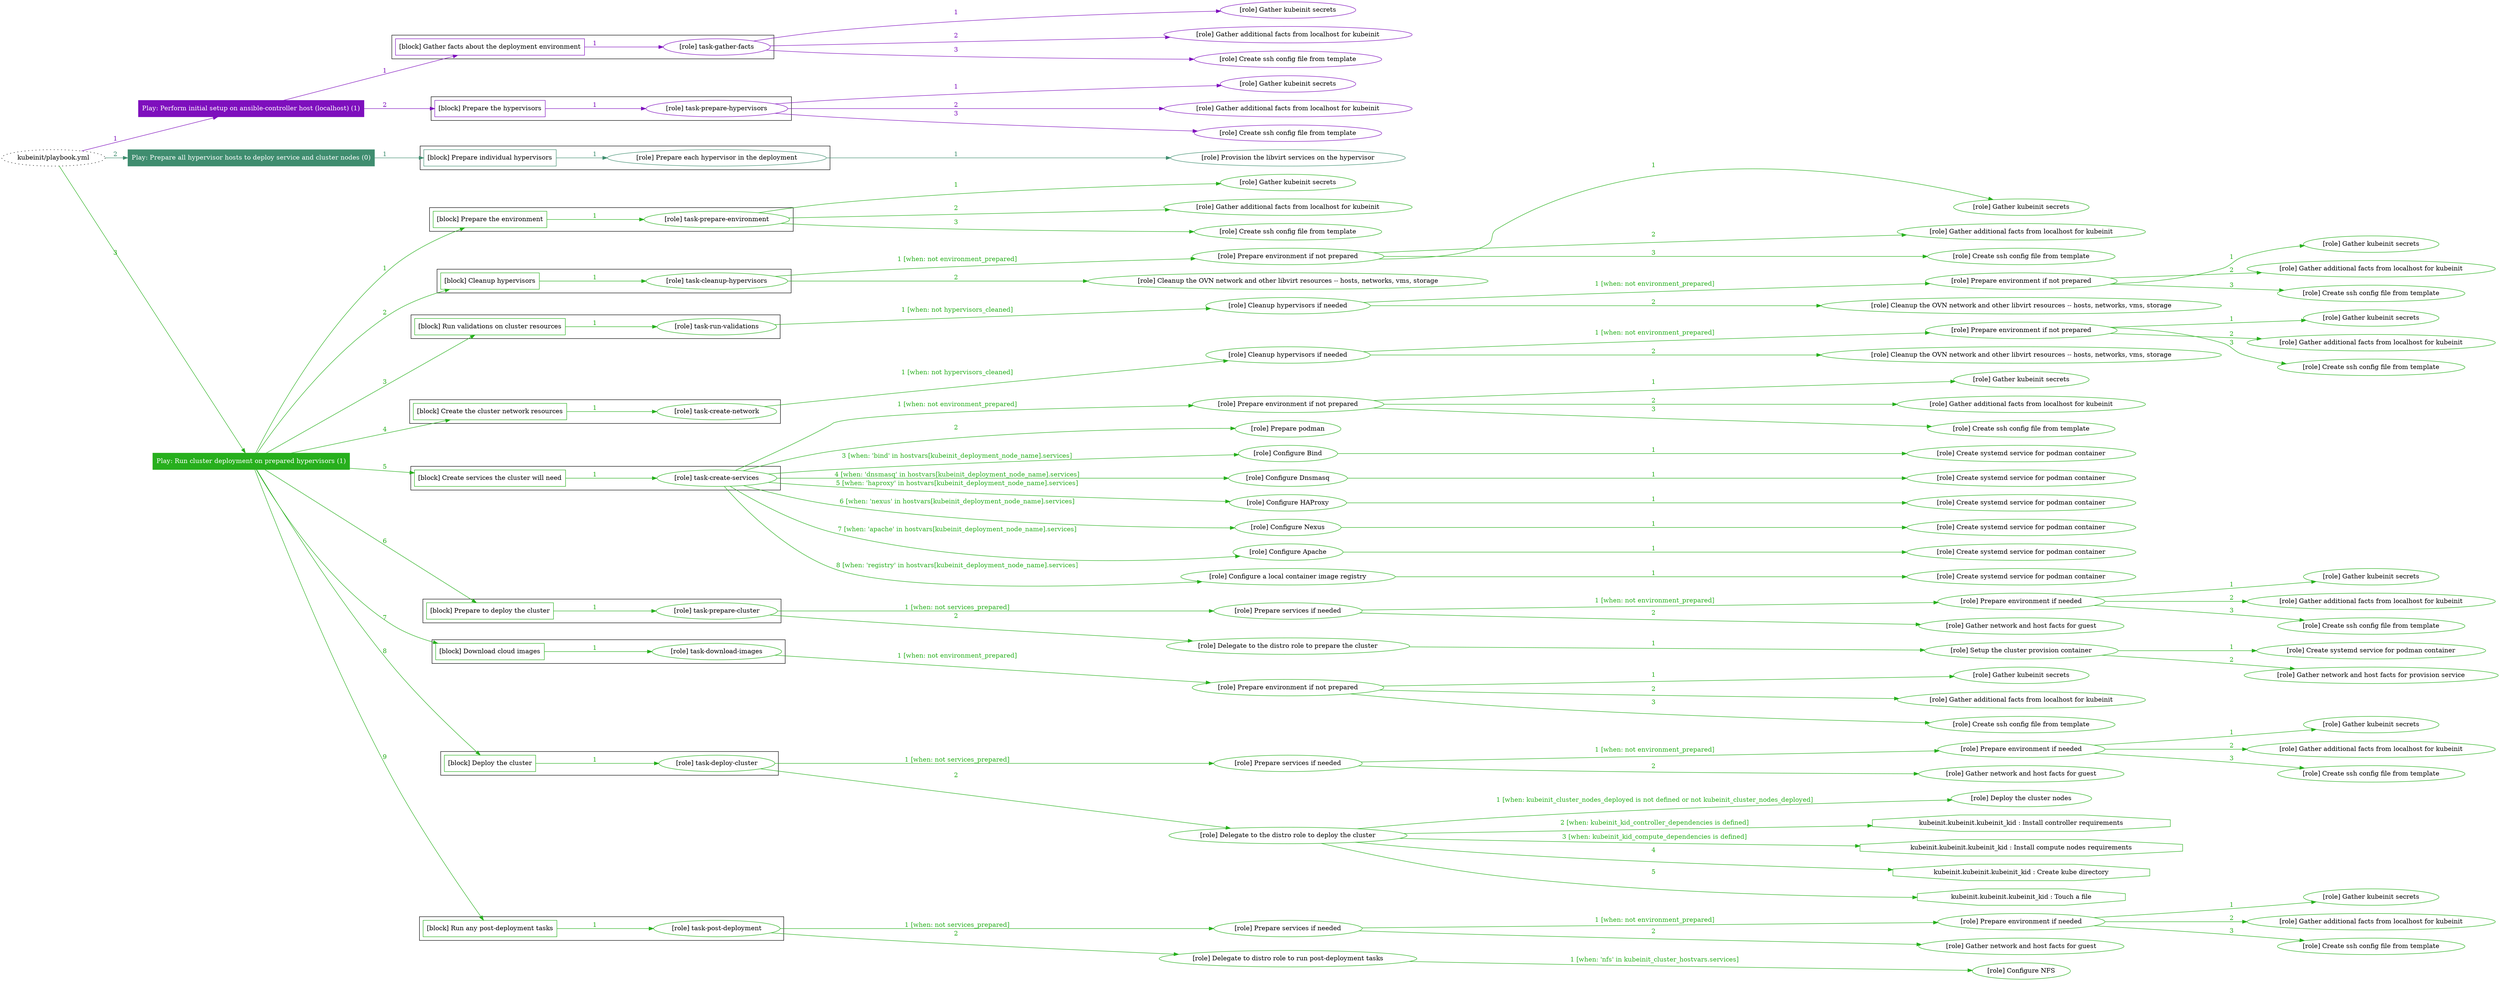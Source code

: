 digraph {
	graph [concentrate=true ordering=in rankdir=LR ratio=fill]
	edge [esep=5 sep=10]
	"kubeinit/playbook.yml" [URL="/home/runner/work/kubeinit/kubeinit/kubeinit/playbook.yml" id=playbook_a83dec7f style=dotted]
	play_23f585ef [label="Play: Perform initial setup on ansible-controller host (localhost) (1)" URL="/home/runner/work/kubeinit/kubeinit/kubeinit/playbook.yml" color="#7e0fbd" fontcolor="#ffffff" id=play_23f585ef shape=box style=filled tooltip=localhost]
	"kubeinit/playbook.yml" -> play_23f585ef [label="1 " color="#7e0fbd" fontcolor="#7e0fbd" id=edge_0910c76d labeltooltip="1 " tooltip="1 "]
	subgraph "Gather kubeinit secrets" {
		role_a2e7cc1c [label="[role] Gather kubeinit secrets" URL="/home/runner/.ansible/collections/ansible_collections/kubeinit/kubeinit/roles/kubeinit_prepare/tasks/gather_kubeinit_facts.yml" color="#7e0fbd" id=role_a2e7cc1c tooltip="Gather kubeinit secrets"]
	}
	subgraph "Gather additional facts from localhost for kubeinit" {
		role_b514acab [label="[role] Gather additional facts from localhost for kubeinit" URL="/home/runner/.ansible/collections/ansible_collections/kubeinit/kubeinit/roles/kubeinit_prepare/tasks/gather_kubeinit_facts.yml" color="#7e0fbd" id=role_b514acab tooltip="Gather additional facts from localhost for kubeinit"]
	}
	subgraph "Create ssh config file from template" {
		role_282f0ae9 [label="[role] Create ssh config file from template" URL="/home/runner/.ansible/collections/ansible_collections/kubeinit/kubeinit/roles/kubeinit_prepare/tasks/gather_kubeinit_facts.yml" color="#7e0fbd" id=role_282f0ae9 tooltip="Create ssh config file from template"]
	}
	subgraph "task-gather-facts" {
		role_e844d661 [label="[role] task-gather-facts" URL="/home/runner/work/kubeinit/kubeinit/kubeinit/playbook.yml" color="#7e0fbd" id=role_e844d661 tooltip="task-gather-facts"]
		role_e844d661 -> role_a2e7cc1c [label="1 " color="#7e0fbd" fontcolor="#7e0fbd" id=edge_990c5ed8 labeltooltip="1 " tooltip="1 "]
		role_e844d661 -> role_b514acab [label="2 " color="#7e0fbd" fontcolor="#7e0fbd" id=edge_48db8d83 labeltooltip="2 " tooltip="2 "]
		role_e844d661 -> role_282f0ae9 [label="3 " color="#7e0fbd" fontcolor="#7e0fbd" id=edge_b53f5c05 labeltooltip="3 " tooltip="3 "]
	}
	subgraph "Gather kubeinit secrets" {
		role_8835342c [label="[role] Gather kubeinit secrets" URL="/home/runner/.ansible/collections/ansible_collections/kubeinit/kubeinit/roles/kubeinit_prepare/tasks/gather_kubeinit_facts.yml" color="#7e0fbd" id=role_8835342c tooltip="Gather kubeinit secrets"]
	}
	subgraph "Gather additional facts from localhost for kubeinit" {
		role_2da06165 [label="[role] Gather additional facts from localhost for kubeinit" URL="/home/runner/.ansible/collections/ansible_collections/kubeinit/kubeinit/roles/kubeinit_prepare/tasks/gather_kubeinit_facts.yml" color="#7e0fbd" id=role_2da06165 tooltip="Gather additional facts from localhost for kubeinit"]
	}
	subgraph "Create ssh config file from template" {
		role_19675f5b [label="[role] Create ssh config file from template" URL="/home/runner/.ansible/collections/ansible_collections/kubeinit/kubeinit/roles/kubeinit_prepare/tasks/gather_kubeinit_facts.yml" color="#7e0fbd" id=role_19675f5b tooltip="Create ssh config file from template"]
	}
	subgraph "task-prepare-hypervisors" {
		role_583076e6 [label="[role] task-prepare-hypervisors" URL="/home/runner/work/kubeinit/kubeinit/kubeinit/playbook.yml" color="#7e0fbd" id=role_583076e6 tooltip="task-prepare-hypervisors"]
		role_583076e6 -> role_8835342c [label="1 " color="#7e0fbd" fontcolor="#7e0fbd" id=edge_23396f33 labeltooltip="1 " tooltip="1 "]
		role_583076e6 -> role_2da06165 [label="2 " color="#7e0fbd" fontcolor="#7e0fbd" id=edge_1889ac97 labeltooltip="2 " tooltip="2 "]
		role_583076e6 -> role_19675f5b [label="3 " color="#7e0fbd" fontcolor="#7e0fbd" id=edge_d7ff12e6 labeltooltip="3 " tooltip="3 "]
	}
	subgraph "Play: Perform initial setup on ansible-controller host (localhost) (1)" {
		play_23f585ef -> block_4835aa2c [label=1 color="#7e0fbd" fontcolor="#7e0fbd" id=edge_6f71059d labeltooltip=1 tooltip=1]
		subgraph cluster_block_4835aa2c {
			block_4835aa2c [label="[block] Gather facts about the deployment environment" URL="/home/runner/work/kubeinit/kubeinit/kubeinit/playbook.yml" color="#7e0fbd" id=block_4835aa2c labeltooltip="Gather facts about the deployment environment" shape=box tooltip="Gather facts about the deployment environment"]
			block_4835aa2c -> role_e844d661 [label="1 " color="#7e0fbd" fontcolor="#7e0fbd" id=edge_3cd8b4c7 labeltooltip="1 " tooltip="1 "]
		}
		play_23f585ef -> block_34e3fb77 [label=2 color="#7e0fbd" fontcolor="#7e0fbd" id=edge_a39ee6bd labeltooltip=2 tooltip=2]
		subgraph cluster_block_34e3fb77 {
			block_34e3fb77 [label="[block] Prepare the hypervisors" URL="/home/runner/work/kubeinit/kubeinit/kubeinit/playbook.yml" color="#7e0fbd" id=block_34e3fb77 labeltooltip="Prepare the hypervisors" shape=box tooltip="Prepare the hypervisors"]
			block_34e3fb77 -> role_583076e6 [label="1 " color="#7e0fbd" fontcolor="#7e0fbd" id=edge_48787416 labeltooltip="1 " tooltip="1 "]
		}
	}
	play_410f5ef6 [label="Play: Prepare all hypervisor hosts to deploy service and cluster nodes (0)" URL="/home/runner/work/kubeinit/kubeinit/kubeinit/playbook.yml" color="#3f8d6f" fontcolor="#ffffff" id=play_410f5ef6 shape=box style=filled tooltip="Play: Prepare all hypervisor hosts to deploy service and cluster nodes (0)"]
	"kubeinit/playbook.yml" -> play_410f5ef6 [label="2 " color="#3f8d6f" fontcolor="#3f8d6f" id=edge_65a76845 labeltooltip="2 " tooltip="2 "]
	subgraph "Provision the libvirt services on the hypervisor" {
		role_353d92d8 [label="[role] Provision the libvirt services on the hypervisor" URL="/home/runner/.ansible/collections/ansible_collections/kubeinit/kubeinit/roles/kubeinit_prepare/tasks/prepare_hypervisor.yml" color="#3f8d6f" id=role_353d92d8 tooltip="Provision the libvirt services on the hypervisor"]
	}
	subgraph "Prepare each hypervisor in the deployment" {
		role_b60aa603 [label="[role] Prepare each hypervisor in the deployment" URL="/home/runner/work/kubeinit/kubeinit/kubeinit/playbook.yml" color="#3f8d6f" id=role_b60aa603 tooltip="Prepare each hypervisor in the deployment"]
		role_b60aa603 -> role_353d92d8 [label="1 " color="#3f8d6f" fontcolor="#3f8d6f" id=edge_17df9148 labeltooltip="1 " tooltip="1 "]
	}
	subgraph "Play: Prepare all hypervisor hosts to deploy service and cluster nodes (0)" {
		play_410f5ef6 -> block_caacd5c1 [label=1 color="#3f8d6f" fontcolor="#3f8d6f" id=edge_11629ecb labeltooltip=1 tooltip=1]
		subgraph cluster_block_caacd5c1 {
			block_caacd5c1 [label="[block] Prepare individual hypervisors" URL="/home/runner/work/kubeinit/kubeinit/kubeinit/playbook.yml" color="#3f8d6f" id=block_caacd5c1 labeltooltip="Prepare individual hypervisors" shape=box tooltip="Prepare individual hypervisors"]
			block_caacd5c1 -> role_b60aa603 [label="1 " color="#3f8d6f" fontcolor="#3f8d6f" id=edge_1cf77d89 labeltooltip="1 " tooltip="1 "]
		}
	}
	play_921647f3 [label="Play: Run cluster deployment on prepared hypervisors (1)" URL="/home/runner/work/kubeinit/kubeinit/kubeinit/playbook.yml" color="#27af1d" fontcolor="#ffffff" id=play_921647f3 shape=box style=filled tooltip=localhost]
	"kubeinit/playbook.yml" -> play_921647f3 [label="3 " color="#27af1d" fontcolor="#27af1d" id=edge_54dc0e4c labeltooltip="3 " tooltip="3 "]
	subgraph "Gather kubeinit secrets" {
		role_8d596888 [label="[role] Gather kubeinit secrets" URL="/home/runner/.ansible/collections/ansible_collections/kubeinit/kubeinit/roles/kubeinit_prepare/tasks/gather_kubeinit_facts.yml" color="#27af1d" id=role_8d596888 tooltip="Gather kubeinit secrets"]
	}
	subgraph "Gather additional facts from localhost for kubeinit" {
		role_69947759 [label="[role] Gather additional facts from localhost for kubeinit" URL="/home/runner/.ansible/collections/ansible_collections/kubeinit/kubeinit/roles/kubeinit_prepare/tasks/gather_kubeinit_facts.yml" color="#27af1d" id=role_69947759 tooltip="Gather additional facts from localhost for kubeinit"]
	}
	subgraph "Create ssh config file from template" {
		role_f16fea8a [label="[role] Create ssh config file from template" URL="/home/runner/.ansible/collections/ansible_collections/kubeinit/kubeinit/roles/kubeinit_prepare/tasks/gather_kubeinit_facts.yml" color="#27af1d" id=role_f16fea8a tooltip="Create ssh config file from template"]
	}
	subgraph "task-prepare-environment" {
		role_eec26dab [label="[role] task-prepare-environment" URL="/home/runner/work/kubeinit/kubeinit/kubeinit/playbook.yml" color="#27af1d" id=role_eec26dab tooltip="task-prepare-environment"]
		role_eec26dab -> role_8d596888 [label="1 " color="#27af1d" fontcolor="#27af1d" id=edge_11c0ba89 labeltooltip="1 " tooltip="1 "]
		role_eec26dab -> role_69947759 [label="2 " color="#27af1d" fontcolor="#27af1d" id=edge_79143d1f labeltooltip="2 " tooltip="2 "]
		role_eec26dab -> role_f16fea8a [label="3 " color="#27af1d" fontcolor="#27af1d" id=edge_e7f4effa labeltooltip="3 " tooltip="3 "]
	}
	subgraph "Gather kubeinit secrets" {
		role_c11c33b6 [label="[role] Gather kubeinit secrets" URL="/home/runner/.ansible/collections/ansible_collections/kubeinit/kubeinit/roles/kubeinit_prepare/tasks/gather_kubeinit_facts.yml" color="#27af1d" id=role_c11c33b6 tooltip="Gather kubeinit secrets"]
	}
	subgraph "Gather additional facts from localhost for kubeinit" {
		role_35530e6a [label="[role] Gather additional facts from localhost for kubeinit" URL="/home/runner/.ansible/collections/ansible_collections/kubeinit/kubeinit/roles/kubeinit_prepare/tasks/gather_kubeinit_facts.yml" color="#27af1d" id=role_35530e6a tooltip="Gather additional facts from localhost for kubeinit"]
	}
	subgraph "Create ssh config file from template" {
		role_9d70abd0 [label="[role] Create ssh config file from template" URL="/home/runner/.ansible/collections/ansible_collections/kubeinit/kubeinit/roles/kubeinit_prepare/tasks/gather_kubeinit_facts.yml" color="#27af1d" id=role_9d70abd0 tooltip="Create ssh config file from template"]
	}
	subgraph "Prepare environment if not prepared" {
		role_5cee8c5b [label="[role] Prepare environment if not prepared" URL="/home/runner/.ansible/collections/ansible_collections/kubeinit/kubeinit/roles/kubeinit_prepare/tasks/cleanup_hypervisors.yml" color="#27af1d" id=role_5cee8c5b tooltip="Prepare environment if not prepared"]
		role_5cee8c5b -> role_c11c33b6 [label="1 " color="#27af1d" fontcolor="#27af1d" id=edge_f580ce0f labeltooltip="1 " tooltip="1 "]
		role_5cee8c5b -> role_35530e6a [label="2 " color="#27af1d" fontcolor="#27af1d" id=edge_f4e5c17a labeltooltip="2 " tooltip="2 "]
		role_5cee8c5b -> role_9d70abd0 [label="3 " color="#27af1d" fontcolor="#27af1d" id=edge_77e947e7 labeltooltip="3 " tooltip="3 "]
	}
	subgraph "Cleanup the OVN network and other libvirt resources -- hosts, networks, vms, storage" {
		role_371ff44b [label="[role] Cleanup the OVN network and other libvirt resources -- hosts, networks, vms, storage" URL="/home/runner/.ansible/collections/ansible_collections/kubeinit/kubeinit/roles/kubeinit_prepare/tasks/cleanup_hypervisors.yml" color="#27af1d" id=role_371ff44b tooltip="Cleanup the OVN network and other libvirt resources -- hosts, networks, vms, storage"]
	}
	subgraph "task-cleanup-hypervisors" {
		role_8ffed58b [label="[role] task-cleanup-hypervisors" URL="/home/runner/work/kubeinit/kubeinit/kubeinit/playbook.yml" color="#27af1d" id=role_8ffed58b tooltip="task-cleanup-hypervisors"]
		role_8ffed58b -> role_5cee8c5b [label="1 [when: not environment_prepared]" color="#27af1d" fontcolor="#27af1d" id=edge_baa6949f labeltooltip="1 [when: not environment_prepared]" tooltip="1 [when: not environment_prepared]"]
		role_8ffed58b -> role_371ff44b [label="2 " color="#27af1d" fontcolor="#27af1d" id=edge_6c938e57 labeltooltip="2 " tooltip="2 "]
	}
	subgraph "Gather kubeinit secrets" {
		role_8bda6998 [label="[role] Gather kubeinit secrets" URL="/home/runner/.ansible/collections/ansible_collections/kubeinit/kubeinit/roles/kubeinit_prepare/tasks/gather_kubeinit_facts.yml" color="#27af1d" id=role_8bda6998 tooltip="Gather kubeinit secrets"]
	}
	subgraph "Gather additional facts from localhost for kubeinit" {
		role_812aa24b [label="[role] Gather additional facts from localhost for kubeinit" URL="/home/runner/.ansible/collections/ansible_collections/kubeinit/kubeinit/roles/kubeinit_prepare/tasks/gather_kubeinit_facts.yml" color="#27af1d" id=role_812aa24b tooltip="Gather additional facts from localhost for kubeinit"]
	}
	subgraph "Create ssh config file from template" {
		role_dd6da475 [label="[role] Create ssh config file from template" URL="/home/runner/.ansible/collections/ansible_collections/kubeinit/kubeinit/roles/kubeinit_prepare/tasks/gather_kubeinit_facts.yml" color="#27af1d" id=role_dd6da475 tooltip="Create ssh config file from template"]
	}
	subgraph "Prepare environment if not prepared" {
		role_5870fbb6 [label="[role] Prepare environment if not prepared" URL="/home/runner/.ansible/collections/ansible_collections/kubeinit/kubeinit/roles/kubeinit_prepare/tasks/cleanup_hypervisors.yml" color="#27af1d" id=role_5870fbb6 tooltip="Prepare environment if not prepared"]
		role_5870fbb6 -> role_8bda6998 [label="1 " color="#27af1d" fontcolor="#27af1d" id=edge_1ec99f92 labeltooltip="1 " tooltip="1 "]
		role_5870fbb6 -> role_812aa24b [label="2 " color="#27af1d" fontcolor="#27af1d" id=edge_3c94bb26 labeltooltip="2 " tooltip="2 "]
		role_5870fbb6 -> role_dd6da475 [label="3 " color="#27af1d" fontcolor="#27af1d" id=edge_f4eaa31f labeltooltip="3 " tooltip="3 "]
	}
	subgraph "Cleanup the OVN network and other libvirt resources -- hosts, networks, vms, storage" {
		role_cf68c236 [label="[role] Cleanup the OVN network and other libvirt resources -- hosts, networks, vms, storage" URL="/home/runner/.ansible/collections/ansible_collections/kubeinit/kubeinit/roles/kubeinit_prepare/tasks/cleanup_hypervisors.yml" color="#27af1d" id=role_cf68c236 tooltip="Cleanup the OVN network and other libvirt resources -- hosts, networks, vms, storage"]
	}
	subgraph "Cleanup hypervisors if needed" {
		role_551b4a5d [label="[role] Cleanup hypervisors if needed" URL="/home/runner/.ansible/collections/ansible_collections/kubeinit/kubeinit/roles/kubeinit_validations/tasks/main.yml" color="#27af1d" id=role_551b4a5d tooltip="Cleanup hypervisors if needed"]
		role_551b4a5d -> role_5870fbb6 [label="1 [when: not environment_prepared]" color="#27af1d" fontcolor="#27af1d" id=edge_530407e3 labeltooltip="1 [when: not environment_prepared]" tooltip="1 [when: not environment_prepared]"]
		role_551b4a5d -> role_cf68c236 [label="2 " color="#27af1d" fontcolor="#27af1d" id=edge_c752a598 labeltooltip="2 " tooltip="2 "]
	}
	subgraph "task-run-validations" {
		role_fb5ce8f3 [label="[role] task-run-validations" URL="/home/runner/work/kubeinit/kubeinit/kubeinit/playbook.yml" color="#27af1d" id=role_fb5ce8f3 tooltip="task-run-validations"]
		role_fb5ce8f3 -> role_551b4a5d [label="1 [when: not hypervisors_cleaned]" color="#27af1d" fontcolor="#27af1d" id=edge_70447a5f labeltooltip="1 [when: not hypervisors_cleaned]" tooltip="1 [when: not hypervisors_cleaned]"]
	}
	subgraph "Gather kubeinit secrets" {
		role_04a6d1ef [label="[role] Gather kubeinit secrets" URL="/home/runner/.ansible/collections/ansible_collections/kubeinit/kubeinit/roles/kubeinit_prepare/tasks/gather_kubeinit_facts.yml" color="#27af1d" id=role_04a6d1ef tooltip="Gather kubeinit secrets"]
	}
	subgraph "Gather additional facts from localhost for kubeinit" {
		role_4c9330d1 [label="[role] Gather additional facts from localhost for kubeinit" URL="/home/runner/.ansible/collections/ansible_collections/kubeinit/kubeinit/roles/kubeinit_prepare/tasks/gather_kubeinit_facts.yml" color="#27af1d" id=role_4c9330d1 tooltip="Gather additional facts from localhost for kubeinit"]
	}
	subgraph "Create ssh config file from template" {
		role_73a2ea49 [label="[role] Create ssh config file from template" URL="/home/runner/.ansible/collections/ansible_collections/kubeinit/kubeinit/roles/kubeinit_prepare/tasks/gather_kubeinit_facts.yml" color="#27af1d" id=role_73a2ea49 tooltip="Create ssh config file from template"]
	}
	subgraph "Prepare environment if not prepared" {
		role_31846208 [label="[role] Prepare environment if not prepared" URL="/home/runner/.ansible/collections/ansible_collections/kubeinit/kubeinit/roles/kubeinit_prepare/tasks/cleanup_hypervisors.yml" color="#27af1d" id=role_31846208 tooltip="Prepare environment if not prepared"]
		role_31846208 -> role_04a6d1ef [label="1 " color="#27af1d" fontcolor="#27af1d" id=edge_39c6b39c labeltooltip="1 " tooltip="1 "]
		role_31846208 -> role_4c9330d1 [label="2 " color="#27af1d" fontcolor="#27af1d" id=edge_04fcde4e labeltooltip="2 " tooltip="2 "]
		role_31846208 -> role_73a2ea49 [label="3 " color="#27af1d" fontcolor="#27af1d" id=edge_2827a885 labeltooltip="3 " tooltip="3 "]
	}
	subgraph "Cleanup the OVN network and other libvirt resources -- hosts, networks, vms, storage" {
		role_ef79b57d [label="[role] Cleanup the OVN network and other libvirt resources -- hosts, networks, vms, storage" URL="/home/runner/.ansible/collections/ansible_collections/kubeinit/kubeinit/roles/kubeinit_prepare/tasks/cleanup_hypervisors.yml" color="#27af1d" id=role_ef79b57d tooltip="Cleanup the OVN network and other libvirt resources -- hosts, networks, vms, storage"]
	}
	subgraph "Cleanup hypervisors if needed" {
		role_55f492e6 [label="[role] Cleanup hypervisors if needed" URL="/home/runner/.ansible/collections/ansible_collections/kubeinit/kubeinit/roles/kubeinit_libvirt/tasks/create_network.yml" color="#27af1d" id=role_55f492e6 tooltip="Cleanup hypervisors if needed"]
		role_55f492e6 -> role_31846208 [label="1 [when: not environment_prepared]" color="#27af1d" fontcolor="#27af1d" id=edge_6ce2719b labeltooltip="1 [when: not environment_prepared]" tooltip="1 [when: not environment_prepared]"]
		role_55f492e6 -> role_ef79b57d [label="2 " color="#27af1d" fontcolor="#27af1d" id=edge_74ada5a9 labeltooltip="2 " tooltip="2 "]
	}
	subgraph "task-create-network" {
		role_fcb9414d [label="[role] task-create-network" URL="/home/runner/work/kubeinit/kubeinit/kubeinit/playbook.yml" color="#27af1d" id=role_fcb9414d tooltip="task-create-network"]
		role_fcb9414d -> role_55f492e6 [label="1 [when: not hypervisors_cleaned]" color="#27af1d" fontcolor="#27af1d" id=edge_128e8ac7 labeltooltip="1 [when: not hypervisors_cleaned]" tooltip="1 [when: not hypervisors_cleaned]"]
	}
	subgraph "Gather kubeinit secrets" {
		role_3ecdfeee [label="[role] Gather kubeinit secrets" URL="/home/runner/.ansible/collections/ansible_collections/kubeinit/kubeinit/roles/kubeinit_prepare/tasks/gather_kubeinit_facts.yml" color="#27af1d" id=role_3ecdfeee tooltip="Gather kubeinit secrets"]
	}
	subgraph "Gather additional facts from localhost for kubeinit" {
		role_5f4547ab [label="[role] Gather additional facts from localhost for kubeinit" URL="/home/runner/.ansible/collections/ansible_collections/kubeinit/kubeinit/roles/kubeinit_prepare/tasks/gather_kubeinit_facts.yml" color="#27af1d" id=role_5f4547ab tooltip="Gather additional facts from localhost for kubeinit"]
	}
	subgraph "Create ssh config file from template" {
		role_0bf98d6e [label="[role] Create ssh config file from template" URL="/home/runner/.ansible/collections/ansible_collections/kubeinit/kubeinit/roles/kubeinit_prepare/tasks/gather_kubeinit_facts.yml" color="#27af1d" id=role_0bf98d6e tooltip="Create ssh config file from template"]
	}
	subgraph "Prepare environment if not prepared" {
		role_b03c611a [label="[role] Prepare environment if not prepared" URL="/home/runner/.ansible/collections/ansible_collections/kubeinit/kubeinit/roles/kubeinit_services/tasks/main.yml" color="#27af1d" id=role_b03c611a tooltip="Prepare environment if not prepared"]
		role_b03c611a -> role_3ecdfeee [label="1 " color="#27af1d" fontcolor="#27af1d" id=edge_5e5d833f labeltooltip="1 " tooltip="1 "]
		role_b03c611a -> role_5f4547ab [label="2 " color="#27af1d" fontcolor="#27af1d" id=edge_5def113f labeltooltip="2 " tooltip="2 "]
		role_b03c611a -> role_0bf98d6e [label="3 " color="#27af1d" fontcolor="#27af1d" id=edge_c45a4675 labeltooltip="3 " tooltip="3 "]
	}
	subgraph "Prepare podman" {
		role_fd8f72ca [label="[role] Prepare podman" URL="/home/runner/.ansible/collections/ansible_collections/kubeinit/kubeinit/roles/kubeinit_services/tasks/00_create_service_pod.yml" color="#27af1d" id=role_fd8f72ca tooltip="Prepare podman"]
	}
	subgraph "Create systemd service for podman container" {
		role_715df7a5 [label="[role] Create systemd service for podman container" URL="/home/runner/.ansible/collections/ansible_collections/kubeinit/kubeinit/roles/kubeinit_bind/tasks/main.yml" color="#27af1d" id=role_715df7a5 tooltip="Create systemd service for podman container"]
	}
	subgraph "Configure Bind" {
		role_c5592a6a [label="[role] Configure Bind" URL="/home/runner/.ansible/collections/ansible_collections/kubeinit/kubeinit/roles/kubeinit_services/tasks/start_services_containers.yml" color="#27af1d" id=role_c5592a6a tooltip="Configure Bind"]
		role_c5592a6a -> role_715df7a5 [label="1 " color="#27af1d" fontcolor="#27af1d" id=edge_f0df232e labeltooltip="1 " tooltip="1 "]
	}
	subgraph "Create systemd service for podman container" {
		role_35942f49 [label="[role] Create systemd service for podman container" URL="/home/runner/.ansible/collections/ansible_collections/kubeinit/kubeinit/roles/kubeinit_dnsmasq/tasks/main.yml" color="#27af1d" id=role_35942f49 tooltip="Create systemd service for podman container"]
	}
	subgraph "Configure Dnsmasq" {
		role_d79bba3e [label="[role] Configure Dnsmasq" URL="/home/runner/.ansible/collections/ansible_collections/kubeinit/kubeinit/roles/kubeinit_services/tasks/start_services_containers.yml" color="#27af1d" id=role_d79bba3e tooltip="Configure Dnsmasq"]
		role_d79bba3e -> role_35942f49 [label="1 " color="#27af1d" fontcolor="#27af1d" id=edge_03c150a6 labeltooltip="1 " tooltip="1 "]
	}
	subgraph "Create systemd service for podman container" {
		role_4a4c68e2 [label="[role] Create systemd service for podman container" URL="/home/runner/.ansible/collections/ansible_collections/kubeinit/kubeinit/roles/kubeinit_haproxy/tasks/main.yml" color="#27af1d" id=role_4a4c68e2 tooltip="Create systemd service for podman container"]
	}
	subgraph "Configure HAProxy" {
		role_a4cd9231 [label="[role] Configure HAProxy" URL="/home/runner/.ansible/collections/ansible_collections/kubeinit/kubeinit/roles/kubeinit_services/tasks/start_services_containers.yml" color="#27af1d" id=role_a4cd9231 tooltip="Configure HAProxy"]
		role_a4cd9231 -> role_4a4c68e2 [label="1 " color="#27af1d" fontcolor="#27af1d" id=edge_b9df8b9d labeltooltip="1 " tooltip="1 "]
	}
	subgraph "Create systemd service for podman container" {
		role_01ef772e [label="[role] Create systemd service for podman container" URL="/home/runner/.ansible/collections/ansible_collections/kubeinit/kubeinit/roles/kubeinit_nexus/tasks/main.yml" color="#27af1d" id=role_01ef772e tooltip="Create systemd service for podman container"]
	}
	subgraph "Configure Nexus" {
		role_4e7c6ff2 [label="[role] Configure Nexus" URL="/home/runner/.ansible/collections/ansible_collections/kubeinit/kubeinit/roles/kubeinit_services/tasks/start_services_containers.yml" color="#27af1d" id=role_4e7c6ff2 tooltip="Configure Nexus"]
		role_4e7c6ff2 -> role_01ef772e [label="1 " color="#27af1d" fontcolor="#27af1d" id=edge_90838d3d labeltooltip="1 " tooltip="1 "]
	}
	subgraph "Create systemd service for podman container" {
		role_fb53db04 [label="[role] Create systemd service for podman container" URL="/home/runner/.ansible/collections/ansible_collections/kubeinit/kubeinit/roles/kubeinit_apache/tasks/main.yml" color="#27af1d" id=role_fb53db04 tooltip="Create systemd service for podman container"]
	}
	subgraph "Configure Apache" {
		role_113acf04 [label="[role] Configure Apache" URL="/home/runner/.ansible/collections/ansible_collections/kubeinit/kubeinit/roles/kubeinit_services/tasks/start_services_containers.yml" color="#27af1d" id=role_113acf04 tooltip="Configure Apache"]
		role_113acf04 -> role_fb53db04 [label="1 " color="#27af1d" fontcolor="#27af1d" id=edge_1c5461cf labeltooltip="1 " tooltip="1 "]
	}
	subgraph "Create systemd service for podman container" {
		role_95e2d28a [label="[role] Create systemd service for podman container" URL="/home/runner/.ansible/collections/ansible_collections/kubeinit/kubeinit/roles/kubeinit_registry/tasks/main.yml" color="#27af1d" id=role_95e2d28a tooltip="Create systemd service for podman container"]
	}
	subgraph "Configure a local container image registry" {
		role_b7c9fc3f [label="[role] Configure a local container image registry" URL="/home/runner/.ansible/collections/ansible_collections/kubeinit/kubeinit/roles/kubeinit_services/tasks/start_services_containers.yml" color="#27af1d" id=role_b7c9fc3f tooltip="Configure a local container image registry"]
		role_b7c9fc3f -> role_95e2d28a [label="1 " color="#27af1d" fontcolor="#27af1d" id=edge_55aaf931 labeltooltip="1 " tooltip="1 "]
	}
	subgraph "task-create-services" {
		role_199a00d9 [label="[role] task-create-services" URL="/home/runner/work/kubeinit/kubeinit/kubeinit/playbook.yml" color="#27af1d" id=role_199a00d9 tooltip="task-create-services"]
		role_199a00d9 -> role_b03c611a [label="1 [when: not environment_prepared]" color="#27af1d" fontcolor="#27af1d" id=edge_6daed9be labeltooltip="1 [when: not environment_prepared]" tooltip="1 [when: not environment_prepared]"]
		role_199a00d9 -> role_fd8f72ca [label="2 " color="#27af1d" fontcolor="#27af1d" id=edge_fd35e229 labeltooltip="2 " tooltip="2 "]
		role_199a00d9 -> role_c5592a6a [label="3 [when: 'bind' in hostvars[kubeinit_deployment_node_name].services]" color="#27af1d" fontcolor="#27af1d" id=edge_5d2f93e0 labeltooltip="3 [when: 'bind' in hostvars[kubeinit_deployment_node_name].services]" tooltip="3 [when: 'bind' in hostvars[kubeinit_deployment_node_name].services]"]
		role_199a00d9 -> role_d79bba3e [label="4 [when: 'dnsmasq' in hostvars[kubeinit_deployment_node_name].services]" color="#27af1d" fontcolor="#27af1d" id=edge_a9df6bd3 labeltooltip="4 [when: 'dnsmasq' in hostvars[kubeinit_deployment_node_name].services]" tooltip="4 [when: 'dnsmasq' in hostvars[kubeinit_deployment_node_name].services]"]
		role_199a00d9 -> role_a4cd9231 [label="5 [when: 'haproxy' in hostvars[kubeinit_deployment_node_name].services]" color="#27af1d" fontcolor="#27af1d" id=edge_c2192dfd labeltooltip="5 [when: 'haproxy' in hostvars[kubeinit_deployment_node_name].services]" tooltip="5 [when: 'haproxy' in hostvars[kubeinit_deployment_node_name].services]"]
		role_199a00d9 -> role_4e7c6ff2 [label="6 [when: 'nexus' in hostvars[kubeinit_deployment_node_name].services]" color="#27af1d" fontcolor="#27af1d" id=edge_cb6f4306 labeltooltip="6 [when: 'nexus' in hostvars[kubeinit_deployment_node_name].services]" tooltip="6 [when: 'nexus' in hostvars[kubeinit_deployment_node_name].services]"]
		role_199a00d9 -> role_113acf04 [label="7 [when: 'apache' in hostvars[kubeinit_deployment_node_name].services]" color="#27af1d" fontcolor="#27af1d" id=edge_5278b996 labeltooltip="7 [when: 'apache' in hostvars[kubeinit_deployment_node_name].services]" tooltip="7 [when: 'apache' in hostvars[kubeinit_deployment_node_name].services]"]
		role_199a00d9 -> role_b7c9fc3f [label="8 [when: 'registry' in hostvars[kubeinit_deployment_node_name].services]" color="#27af1d" fontcolor="#27af1d" id=edge_3b1f818c labeltooltip="8 [when: 'registry' in hostvars[kubeinit_deployment_node_name].services]" tooltip="8 [when: 'registry' in hostvars[kubeinit_deployment_node_name].services]"]
	}
	subgraph "Gather kubeinit secrets" {
		role_99a76e84 [label="[role] Gather kubeinit secrets" URL="/home/runner/.ansible/collections/ansible_collections/kubeinit/kubeinit/roles/kubeinit_prepare/tasks/gather_kubeinit_facts.yml" color="#27af1d" id=role_99a76e84 tooltip="Gather kubeinit secrets"]
	}
	subgraph "Gather additional facts from localhost for kubeinit" {
		role_4c2340ea [label="[role] Gather additional facts from localhost for kubeinit" URL="/home/runner/.ansible/collections/ansible_collections/kubeinit/kubeinit/roles/kubeinit_prepare/tasks/gather_kubeinit_facts.yml" color="#27af1d" id=role_4c2340ea tooltip="Gather additional facts from localhost for kubeinit"]
	}
	subgraph "Create ssh config file from template" {
		role_13c4927b [label="[role] Create ssh config file from template" URL="/home/runner/.ansible/collections/ansible_collections/kubeinit/kubeinit/roles/kubeinit_prepare/tasks/gather_kubeinit_facts.yml" color="#27af1d" id=role_13c4927b tooltip="Create ssh config file from template"]
	}
	subgraph "Prepare environment if needed" {
		role_18e69a5e [label="[role] Prepare environment if needed" URL="/home/runner/.ansible/collections/ansible_collections/kubeinit/kubeinit/roles/kubeinit_services/tasks/prepare_services.yml" color="#27af1d" id=role_18e69a5e tooltip="Prepare environment if needed"]
		role_18e69a5e -> role_99a76e84 [label="1 " color="#27af1d" fontcolor="#27af1d" id=edge_45a5891b labeltooltip="1 " tooltip="1 "]
		role_18e69a5e -> role_4c2340ea [label="2 " color="#27af1d" fontcolor="#27af1d" id=edge_9f6d5581 labeltooltip="2 " tooltip="2 "]
		role_18e69a5e -> role_13c4927b [label="3 " color="#27af1d" fontcolor="#27af1d" id=edge_504f9311 labeltooltip="3 " tooltip="3 "]
	}
	subgraph "Gather network and host facts for guest" {
		role_e246345f [label="[role] Gather network and host facts for guest" URL="/home/runner/.ansible/collections/ansible_collections/kubeinit/kubeinit/roles/kubeinit_services/tasks/prepare_services.yml" color="#27af1d" id=role_e246345f tooltip="Gather network and host facts for guest"]
	}
	subgraph "Prepare services if needed" {
		role_050efdfd [label="[role] Prepare services if needed" URL="/home/runner/.ansible/collections/ansible_collections/kubeinit/kubeinit/roles/kubeinit_prepare/tasks/prepare_cluster.yml" color="#27af1d" id=role_050efdfd tooltip="Prepare services if needed"]
		role_050efdfd -> role_18e69a5e [label="1 [when: not environment_prepared]" color="#27af1d" fontcolor="#27af1d" id=edge_eb98d349 labeltooltip="1 [when: not environment_prepared]" tooltip="1 [when: not environment_prepared]"]
		role_050efdfd -> role_e246345f [label="2 " color="#27af1d" fontcolor="#27af1d" id=edge_7818630a labeltooltip="2 " tooltip="2 "]
	}
	subgraph "Create systemd service for podman container" {
		role_1cdca380 [label="[role] Create systemd service for podman container" URL="/home/runner/.ansible/collections/ansible_collections/kubeinit/kubeinit/roles/kubeinit_services/tasks/create_provision_container.yml" color="#27af1d" id=role_1cdca380 tooltip="Create systemd service for podman container"]
	}
	subgraph "Gather network and host facts for provision service" {
		role_701285db [label="[role] Gather network and host facts for provision service" URL="/home/runner/.ansible/collections/ansible_collections/kubeinit/kubeinit/roles/kubeinit_services/tasks/create_provision_container.yml" color="#27af1d" id=role_701285db tooltip="Gather network and host facts for provision service"]
	}
	subgraph "Setup the cluster provision container" {
		role_73822309 [label="[role] Setup the cluster provision container" URL="/home/runner/.ansible/collections/ansible_collections/kubeinit/kubeinit/roles/kubeinit_kid/tasks/prepare_cluster.yml" color="#27af1d" id=role_73822309 tooltip="Setup the cluster provision container"]
		role_73822309 -> role_1cdca380 [label="1 " color="#27af1d" fontcolor="#27af1d" id=edge_3ceaa7b1 labeltooltip="1 " tooltip="1 "]
		role_73822309 -> role_701285db [label="2 " color="#27af1d" fontcolor="#27af1d" id=edge_3089b974 labeltooltip="2 " tooltip="2 "]
	}
	subgraph "Delegate to the distro role to prepare the cluster" {
		role_2db4c92c [label="[role] Delegate to the distro role to prepare the cluster" URL="/home/runner/.ansible/collections/ansible_collections/kubeinit/kubeinit/roles/kubeinit_prepare/tasks/prepare_cluster.yml" color="#27af1d" id=role_2db4c92c tooltip="Delegate to the distro role to prepare the cluster"]
		role_2db4c92c -> role_73822309 [label="1 " color="#27af1d" fontcolor="#27af1d" id=edge_fdec5994 labeltooltip="1 " tooltip="1 "]
	}
	subgraph "task-prepare-cluster" {
		role_c790960d [label="[role] task-prepare-cluster" URL="/home/runner/work/kubeinit/kubeinit/kubeinit/playbook.yml" color="#27af1d" id=role_c790960d tooltip="task-prepare-cluster"]
		role_c790960d -> role_050efdfd [label="1 [when: not services_prepared]" color="#27af1d" fontcolor="#27af1d" id=edge_29dd54a0 labeltooltip="1 [when: not services_prepared]" tooltip="1 [when: not services_prepared]"]
		role_c790960d -> role_2db4c92c [label="2 " color="#27af1d" fontcolor="#27af1d" id=edge_5e73c883 labeltooltip="2 " tooltip="2 "]
	}
	subgraph "Gather kubeinit secrets" {
		role_b3e9609d [label="[role] Gather kubeinit secrets" URL="/home/runner/.ansible/collections/ansible_collections/kubeinit/kubeinit/roles/kubeinit_prepare/tasks/gather_kubeinit_facts.yml" color="#27af1d" id=role_b3e9609d tooltip="Gather kubeinit secrets"]
	}
	subgraph "Gather additional facts from localhost for kubeinit" {
		role_34d6ef5c [label="[role] Gather additional facts from localhost for kubeinit" URL="/home/runner/.ansible/collections/ansible_collections/kubeinit/kubeinit/roles/kubeinit_prepare/tasks/gather_kubeinit_facts.yml" color="#27af1d" id=role_34d6ef5c tooltip="Gather additional facts from localhost for kubeinit"]
	}
	subgraph "Create ssh config file from template" {
		role_5e0eb551 [label="[role] Create ssh config file from template" URL="/home/runner/.ansible/collections/ansible_collections/kubeinit/kubeinit/roles/kubeinit_prepare/tasks/gather_kubeinit_facts.yml" color="#27af1d" id=role_5e0eb551 tooltip="Create ssh config file from template"]
	}
	subgraph "Prepare environment if not prepared" {
		role_8cdf5809 [label="[role] Prepare environment if not prepared" URL="/home/runner/.ansible/collections/ansible_collections/kubeinit/kubeinit/roles/kubeinit_libvirt/tasks/download_cloud_images.yml" color="#27af1d" id=role_8cdf5809 tooltip="Prepare environment if not prepared"]
		role_8cdf5809 -> role_b3e9609d [label="1 " color="#27af1d" fontcolor="#27af1d" id=edge_f9bf30f1 labeltooltip="1 " tooltip="1 "]
		role_8cdf5809 -> role_34d6ef5c [label="2 " color="#27af1d" fontcolor="#27af1d" id=edge_983a0673 labeltooltip="2 " tooltip="2 "]
		role_8cdf5809 -> role_5e0eb551 [label="3 " color="#27af1d" fontcolor="#27af1d" id=edge_64a802f3 labeltooltip="3 " tooltip="3 "]
	}
	subgraph "task-download-images" {
		role_0e99408a [label="[role] task-download-images" URL="/home/runner/work/kubeinit/kubeinit/kubeinit/playbook.yml" color="#27af1d" id=role_0e99408a tooltip="task-download-images"]
		role_0e99408a -> role_8cdf5809 [label="1 [when: not environment_prepared]" color="#27af1d" fontcolor="#27af1d" id=edge_840f5810 labeltooltip="1 [when: not environment_prepared]" tooltip="1 [when: not environment_prepared]"]
	}
	subgraph "Gather kubeinit secrets" {
		role_3ba911e9 [label="[role] Gather kubeinit secrets" URL="/home/runner/.ansible/collections/ansible_collections/kubeinit/kubeinit/roles/kubeinit_prepare/tasks/gather_kubeinit_facts.yml" color="#27af1d" id=role_3ba911e9 tooltip="Gather kubeinit secrets"]
	}
	subgraph "Gather additional facts from localhost for kubeinit" {
		role_4927b1ed [label="[role] Gather additional facts from localhost for kubeinit" URL="/home/runner/.ansible/collections/ansible_collections/kubeinit/kubeinit/roles/kubeinit_prepare/tasks/gather_kubeinit_facts.yml" color="#27af1d" id=role_4927b1ed tooltip="Gather additional facts from localhost for kubeinit"]
	}
	subgraph "Create ssh config file from template" {
		role_47c2e2d3 [label="[role] Create ssh config file from template" URL="/home/runner/.ansible/collections/ansible_collections/kubeinit/kubeinit/roles/kubeinit_prepare/tasks/gather_kubeinit_facts.yml" color="#27af1d" id=role_47c2e2d3 tooltip="Create ssh config file from template"]
	}
	subgraph "Prepare environment if needed" {
		role_8859ffeb [label="[role] Prepare environment if needed" URL="/home/runner/.ansible/collections/ansible_collections/kubeinit/kubeinit/roles/kubeinit_services/tasks/prepare_services.yml" color="#27af1d" id=role_8859ffeb tooltip="Prepare environment if needed"]
		role_8859ffeb -> role_3ba911e9 [label="1 " color="#27af1d" fontcolor="#27af1d" id=edge_9aa14c7b labeltooltip="1 " tooltip="1 "]
		role_8859ffeb -> role_4927b1ed [label="2 " color="#27af1d" fontcolor="#27af1d" id=edge_5484e110 labeltooltip="2 " tooltip="2 "]
		role_8859ffeb -> role_47c2e2d3 [label="3 " color="#27af1d" fontcolor="#27af1d" id=edge_9757430c labeltooltip="3 " tooltip="3 "]
	}
	subgraph "Gather network and host facts for guest" {
		role_8fd7478e [label="[role] Gather network and host facts for guest" URL="/home/runner/.ansible/collections/ansible_collections/kubeinit/kubeinit/roles/kubeinit_services/tasks/prepare_services.yml" color="#27af1d" id=role_8fd7478e tooltip="Gather network and host facts for guest"]
	}
	subgraph "Prepare services if needed" {
		role_4e2e431e [label="[role] Prepare services if needed" URL="/home/runner/.ansible/collections/ansible_collections/kubeinit/kubeinit/roles/kubeinit_prepare/tasks/deploy_cluster.yml" color="#27af1d" id=role_4e2e431e tooltip="Prepare services if needed"]
		role_4e2e431e -> role_8859ffeb [label="1 [when: not environment_prepared]" color="#27af1d" fontcolor="#27af1d" id=edge_b609a37f labeltooltip="1 [when: not environment_prepared]" tooltip="1 [when: not environment_prepared]"]
		role_4e2e431e -> role_8fd7478e [label="2 " color="#27af1d" fontcolor="#27af1d" id=edge_59dec75c labeltooltip="2 " tooltip="2 "]
	}
	subgraph "Deploy the cluster nodes" {
		role_51db3bfa [label="[role] Deploy the cluster nodes" URL="/home/runner/.ansible/collections/ansible_collections/kubeinit/kubeinit/roles/kubeinit_kid/tasks/main.yml" color="#27af1d" id=role_51db3bfa tooltip="Deploy the cluster nodes"]
	}
	subgraph "Delegate to the distro role to deploy the cluster" {
		role_e7e3212a [label="[role] Delegate to the distro role to deploy the cluster" URL="/home/runner/.ansible/collections/ansible_collections/kubeinit/kubeinit/roles/kubeinit_prepare/tasks/deploy_cluster.yml" color="#27af1d" id=role_e7e3212a tooltip="Delegate to the distro role to deploy the cluster"]
		role_e7e3212a -> role_51db3bfa [label="1 [when: kubeinit_cluster_nodes_deployed is not defined or not kubeinit_cluster_nodes_deployed]" color="#27af1d" fontcolor="#27af1d" id=edge_758f0e1a labeltooltip="1 [when: kubeinit_cluster_nodes_deployed is not defined or not kubeinit_cluster_nodes_deployed]" tooltip="1 [when: kubeinit_cluster_nodes_deployed is not defined or not kubeinit_cluster_nodes_deployed]"]
		task_6316e0e7 [label="kubeinit.kubeinit.kubeinit_kid : Install controller requirements" URL="/home/runner/.ansible/collections/ansible_collections/kubeinit/kubeinit/roles/kubeinit_kid/tasks/main.yml" color="#27af1d" id=task_6316e0e7 shape=octagon tooltip="kubeinit.kubeinit.kubeinit_kid : Install controller requirements"]
		role_e7e3212a -> task_6316e0e7 [label="2 [when: kubeinit_kid_controller_dependencies is defined]" color="#27af1d" fontcolor="#27af1d" id=edge_8cfe638f labeltooltip="2 [when: kubeinit_kid_controller_dependencies is defined]" tooltip="2 [when: kubeinit_kid_controller_dependencies is defined]"]
		task_7be2c105 [label="kubeinit.kubeinit.kubeinit_kid : Install compute nodes requirements" URL="/home/runner/.ansible/collections/ansible_collections/kubeinit/kubeinit/roles/kubeinit_kid/tasks/main.yml" color="#27af1d" id=task_7be2c105 shape=octagon tooltip="kubeinit.kubeinit.kubeinit_kid : Install compute nodes requirements"]
		role_e7e3212a -> task_7be2c105 [label="3 [when: kubeinit_kid_compute_dependencies is defined]" color="#27af1d" fontcolor="#27af1d" id=edge_7565bcb5 labeltooltip="3 [when: kubeinit_kid_compute_dependencies is defined]" tooltip="3 [when: kubeinit_kid_compute_dependencies is defined]"]
		task_b472acca [label="kubeinit.kubeinit.kubeinit_kid : Create kube directory" URL="/home/runner/.ansible/collections/ansible_collections/kubeinit/kubeinit/roles/kubeinit_kid/tasks/main.yml" color="#27af1d" id=task_b472acca shape=octagon tooltip="kubeinit.kubeinit.kubeinit_kid : Create kube directory"]
		role_e7e3212a -> task_b472acca [label="4 " color="#27af1d" fontcolor="#27af1d" id=edge_4d65b77d labeltooltip="4 " tooltip="4 "]
		task_352deac1 [label="kubeinit.kubeinit.kubeinit_kid : Touch a file" URL="/home/runner/.ansible/collections/ansible_collections/kubeinit/kubeinit/roles/kubeinit_kid/tasks/main.yml" color="#27af1d" id=task_352deac1 shape=octagon tooltip="kubeinit.kubeinit.kubeinit_kid : Touch a file"]
		role_e7e3212a -> task_352deac1 [label="5 " color="#27af1d" fontcolor="#27af1d" id=edge_8a8c00ca labeltooltip="5 " tooltip="5 "]
	}
	subgraph "task-deploy-cluster" {
		role_b789935d [label="[role] task-deploy-cluster" URL="/home/runner/work/kubeinit/kubeinit/kubeinit/playbook.yml" color="#27af1d" id=role_b789935d tooltip="task-deploy-cluster"]
		role_b789935d -> role_4e2e431e [label="1 [when: not services_prepared]" color="#27af1d" fontcolor="#27af1d" id=edge_35b5e117 labeltooltip="1 [when: not services_prepared]" tooltip="1 [when: not services_prepared]"]
		role_b789935d -> role_e7e3212a [label="2 " color="#27af1d" fontcolor="#27af1d" id=edge_460822f8 labeltooltip="2 " tooltip="2 "]
	}
	subgraph "Gather kubeinit secrets" {
		role_ae5d391d [label="[role] Gather kubeinit secrets" URL="/home/runner/.ansible/collections/ansible_collections/kubeinit/kubeinit/roles/kubeinit_prepare/tasks/gather_kubeinit_facts.yml" color="#27af1d" id=role_ae5d391d tooltip="Gather kubeinit secrets"]
	}
	subgraph "Gather additional facts from localhost for kubeinit" {
		role_6323ac3f [label="[role] Gather additional facts from localhost for kubeinit" URL="/home/runner/.ansible/collections/ansible_collections/kubeinit/kubeinit/roles/kubeinit_prepare/tasks/gather_kubeinit_facts.yml" color="#27af1d" id=role_6323ac3f tooltip="Gather additional facts from localhost for kubeinit"]
	}
	subgraph "Create ssh config file from template" {
		role_30157264 [label="[role] Create ssh config file from template" URL="/home/runner/.ansible/collections/ansible_collections/kubeinit/kubeinit/roles/kubeinit_prepare/tasks/gather_kubeinit_facts.yml" color="#27af1d" id=role_30157264 tooltip="Create ssh config file from template"]
	}
	subgraph "Prepare environment if needed" {
		role_61b16d0f [label="[role] Prepare environment if needed" URL="/home/runner/.ansible/collections/ansible_collections/kubeinit/kubeinit/roles/kubeinit_services/tasks/prepare_services.yml" color="#27af1d" id=role_61b16d0f tooltip="Prepare environment if needed"]
		role_61b16d0f -> role_ae5d391d [label="1 " color="#27af1d" fontcolor="#27af1d" id=edge_145a577f labeltooltip="1 " tooltip="1 "]
		role_61b16d0f -> role_6323ac3f [label="2 " color="#27af1d" fontcolor="#27af1d" id=edge_449d2e2f labeltooltip="2 " tooltip="2 "]
		role_61b16d0f -> role_30157264 [label="3 " color="#27af1d" fontcolor="#27af1d" id=edge_eac84705 labeltooltip="3 " tooltip="3 "]
	}
	subgraph "Gather network and host facts for guest" {
		role_6a0d086d [label="[role] Gather network and host facts for guest" URL="/home/runner/.ansible/collections/ansible_collections/kubeinit/kubeinit/roles/kubeinit_services/tasks/prepare_services.yml" color="#27af1d" id=role_6a0d086d tooltip="Gather network and host facts for guest"]
	}
	subgraph "Prepare services if needed" {
		role_249c715b [label="[role] Prepare services if needed" URL="/home/runner/.ansible/collections/ansible_collections/kubeinit/kubeinit/roles/kubeinit_prepare/tasks/post_deployment.yml" color="#27af1d" id=role_249c715b tooltip="Prepare services if needed"]
		role_249c715b -> role_61b16d0f [label="1 [when: not environment_prepared]" color="#27af1d" fontcolor="#27af1d" id=edge_2c186f9f labeltooltip="1 [when: not environment_prepared]" tooltip="1 [when: not environment_prepared]"]
		role_249c715b -> role_6a0d086d [label="2 " color="#27af1d" fontcolor="#27af1d" id=edge_3a839253 labeltooltip="2 " tooltip="2 "]
	}
	subgraph "Configure NFS" {
		role_9f4ff6d7 [label="[role] Configure NFS" URL="/home/runner/.ansible/collections/ansible_collections/kubeinit/kubeinit/roles/kubeinit_kid/tasks/post_deployment_tasks.yml" color="#27af1d" id=role_9f4ff6d7 tooltip="Configure NFS"]
	}
	subgraph "Delegate to distro role to run post-deployment tasks" {
		role_cea1cca4 [label="[role] Delegate to distro role to run post-deployment tasks" URL="/home/runner/.ansible/collections/ansible_collections/kubeinit/kubeinit/roles/kubeinit_prepare/tasks/post_deployment.yml" color="#27af1d" id=role_cea1cca4 tooltip="Delegate to distro role to run post-deployment tasks"]
		role_cea1cca4 -> role_9f4ff6d7 [label="1 [when: 'nfs' in kubeinit_cluster_hostvars.services]" color="#27af1d" fontcolor="#27af1d" id=edge_4779be8a labeltooltip="1 [when: 'nfs' in kubeinit_cluster_hostvars.services]" tooltip="1 [when: 'nfs' in kubeinit_cluster_hostvars.services]"]
	}
	subgraph "task-post-deployment" {
		role_d16c338d [label="[role] task-post-deployment" URL="/home/runner/work/kubeinit/kubeinit/kubeinit/playbook.yml" color="#27af1d" id=role_d16c338d tooltip="task-post-deployment"]
		role_d16c338d -> role_249c715b [label="1 [when: not services_prepared]" color="#27af1d" fontcolor="#27af1d" id=edge_59395f43 labeltooltip="1 [when: not services_prepared]" tooltip="1 [when: not services_prepared]"]
		role_d16c338d -> role_cea1cca4 [label="2 " color="#27af1d" fontcolor="#27af1d" id=edge_31b617c5 labeltooltip="2 " tooltip="2 "]
	}
	subgraph "Play: Run cluster deployment on prepared hypervisors (1)" {
		play_921647f3 -> block_c196f7f5 [label=1 color="#27af1d" fontcolor="#27af1d" id=edge_98628269 labeltooltip=1 tooltip=1]
		subgraph cluster_block_c196f7f5 {
			block_c196f7f5 [label="[block] Prepare the environment" URL="/home/runner/work/kubeinit/kubeinit/kubeinit/playbook.yml" color="#27af1d" id=block_c196f7f5 labeltooltip="Prepare the environment" shape=box tooltip="Prepare the environment"]
			block_c196f7f5 -> role_eec26dab [label="1 " color="#27af1d" fontcolor="#27af1d" id=edge_8848d8e9 labeltooltip="1 " tooltip="1 "]
		}
		play_921647f3 -> block_be85e256 [label=2 color="#27af1d" fontcolor="#27af1d" id=edge_484ae746 labeltooltip=2 tooltip=2]
		subgraph cluster_block_be85e256 {
			block_be85e256 [label="[block] Cleanup hypervisors" URL="/home/runner/work/kubeinit/kubeinit/kubeinit/playbook.yml" color="#27af1d" id=block_be85e256 labeltooltip="Cleanup hypervisors" shape=box tooltip="Cleanup hypervisors"]
			block_be85e256 -> role_8ffed58b [label="1 " color="#27af1d" fontcolor="#27af1d" id=edge_baccce74 labeltooltip="1 " tooltip="1 "]
		}
		play_921647f3 -> block_97cbbcf5 [label=3 color="#27af1d" fontcolor="#27af1d" id=edge_3fabc00b labeltooltip=3 tooltip=3]
		subgraph cluster_block_97cbbcf5 {
			block_97cbbcf5 [label="[block] Run validations on cluster resources" URL="/home/runner/work/kubeinit/kubeinit/kubeinit/playbook.yml" color="#27af1d" id=block_97cbbcf5 labeltooltip="Run validations on cluster resources" shape=box tooltip="Run validations on cluster resources"]
			block_97cbbcf5 -> role_fb5ce8f3 [label="1 " color="#27af1d" fontcolor="#27af1d" id=edge_1d4c160a labeltooltip="1 " tooltip="1 "]
		}
		play_921647f3 -> block_8e722972 [label=4 color="#27af1d" fontcolor="#27af1d" id=edge_42f2b2f0 labeltooltip=4 tooltip=4]
		subgraph cluster_block_8e722972 {
			block_8e722972 [label="[block] Create the cluster network resources" URL="/home/runner/work/kubeinit/kubeinit/kubeinit/playbook.yml" color="#27af1d" id=block_8e722972 labeltooltip="Create the cluster network resources" shape=box tooltip="Create the cluster network resources"]
			block_8e722972 -> role_fcb9414d [label="1 " color="#27af1d" fontcolor="#27af1d" id=edge_d0c109ab labeltooltip="1 " tooltip="1 "]
		}
		play_921647f3 -> block_798131b2 [label=5 color="#27af1d" fontcolor="#27af1d" id=edge_ccd1e7db labeltooltip=5 tooltip=5]
		subgraph cluster_block_798131b2 {
			block_798131b2 [label="[block] Create services the cluster will need" URL="/home/runner/work/kubeinit/kubeinit/kubeinit/playbook.yml" color="#27af1d" id=block_798131b2 labeltooltip="Create services the cluster will need" shape=box tooltip="Create services the cluster will need"]
			block_798131b2 -> role_199a00d9 [label="1 " color="#27af1d" fontcolor="#27af1d" id=edge_b9184d6d labeltooltip="1 " tooltip="1 "]
		}
		play_921647f3 -> block_3bb1480b [label=6 color="#27af1d" fontcolor="#27af1d" id=edge_a2146b18 labeltooltip=6 tooltip=6]
		subgraph cluster_block_3bb1480b {
			block_3bb1480b [label="[block] Prepare to deploy the cluster" URL="/home/runner/work/kubeinit/kubeinit/kubeinit/playbook.yml" color="#27af1d" id=block_3bb1480b labeltooltip="Prepare to deploy the cluster" shape=box tooltip="Prepare to deploy the cluster"]
			block_3bb1480b -> role_c790960d [label="1 " color="#27af1d" fontcolor="#27af1d" id=edge_8be358d4 labeltooltip="1 " tooltip="1 "]
		}
		play_921647f3 -> block_7a8da56f [label=7 color="#27af1d" fontcolor="#27af1d" id=edge_48aeb379 labeltooltip=7 tooltip=7]
		subgraph cluster_block_7a8da56f {
			block_7a8da56f [label="[block] Download cloud images" URL="/home/runner/work/kubeinit/kubeinit/kubeinit/playbook.yml" color="#27af1d" id=block_7a8da56f labeltooltip="Download cloud images" shape=box tooltip="Download cloud images"]
			block_7a8da56f -> role_0e99408a [label="1 " color="#27af1d" fontcolor="#27af1d" id=edge_7be938a7 labeltooltip="1 " tooltip="1 "]
		}
		play_921647f3 -> block_47074428 [label=8 color="#27af1d" fontcolor="#27af1d" id=edge_2e3899d4 labeltooltip=8 tooltip=8]
		subgraph cluster_block_47074428 {
			block_47074428 [label="[block] Deploy the cluster" URL="/home/runner/work/kubeinit/kubeinit/kubeinit/playbook.yml" color="#27af1d" id=block_47074428 labeltooltip="Deploy the cluster" shape=box tooltip="Deploy the cluster"]
			block_47074428 -> role_b789935d [label="1 " color="#27af1d" fontcolor="#27af1d" id=edge_8e4c8565 labeltooltip="1 " tooltip="1 "]
		}
		play_921647f3 -> block_ae42710a [label=9 color="#27af1d" fontcolor="#27af1d" id=edge_e6b1eefb labeltooltip=9 tooltip=9]
		subgraph cluster_block_ae42710a {
			block_ae42710a [label="[block] Run any post-deployment tasks" URL="/home/runner/work/kubeinit/kubeinit/kubeinit/playbook.yml" color="#27af1d" id=block_ae42710a labeltooltip="Run any post-deployment tasks" shape=box tooltip="Run any post-deployment tasks"]
			block_ae42710a -> role_d16c338d [label="1 " color="#27af1d" fontcolor="#27af1d" id=edge_cea41503 labeltooltip="1 " tooltip="1 "]
		}
	}
}
